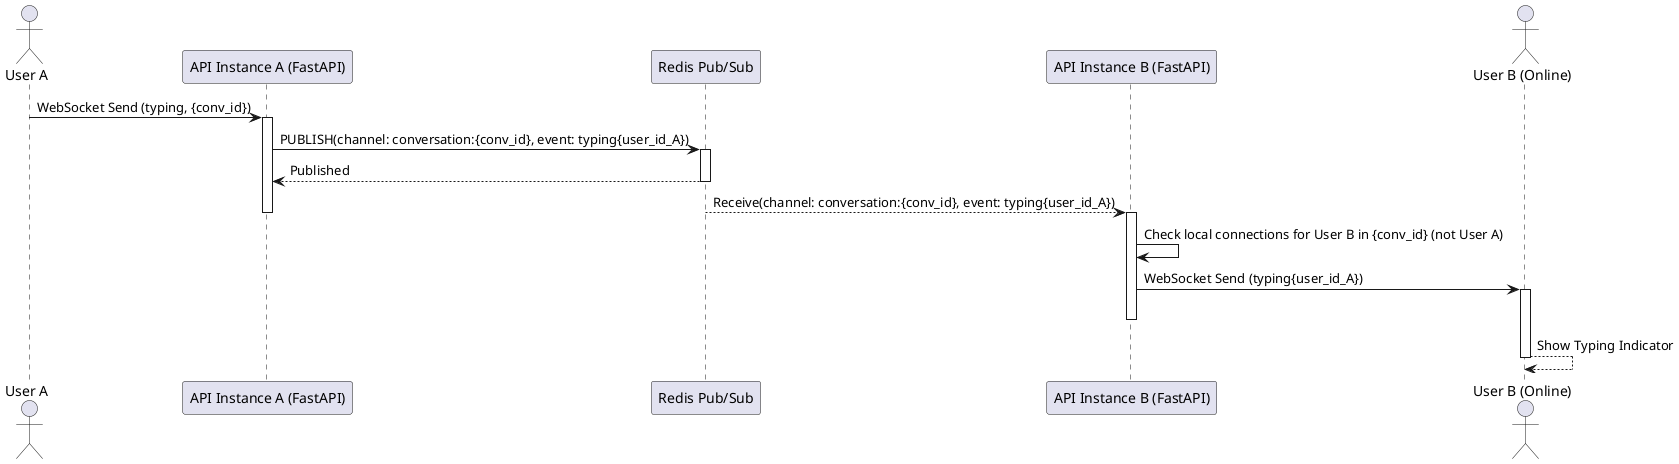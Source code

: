 @startuml Typing Indicator Flow
actor "User A" as UserA
participant "API Instance A (FastAPI)" as InstA
participant "Redis Pub/Sub" as Redis
participant "API Instance B (FastAPI)" as InstB
actor "User B (Online)" as UserB

UserA -> InstA : WebSocket Send (typing, {conv_id})
activate InstA
InstA -> Redis : PUBLISH(channel: conversation:{conv_id}, event: typing{user_id_A})
activate Redis
Redis --> InstA : Published
deactivate Redis
Redis --> InstB : Receive(channel: conversation:{conv_id}, event: typing{user_id_A})
deactivate InstA
activate InstB
InstB -> InstB : Check local connections for User B in {conv_id} (not User A)
InstB -> UserB : WebSocket Send (typing{user_id_A})
activate UserB
deactivate InstB
UserB --> UserB : Show Typing Indicator
deactivate UserB

@enduml
